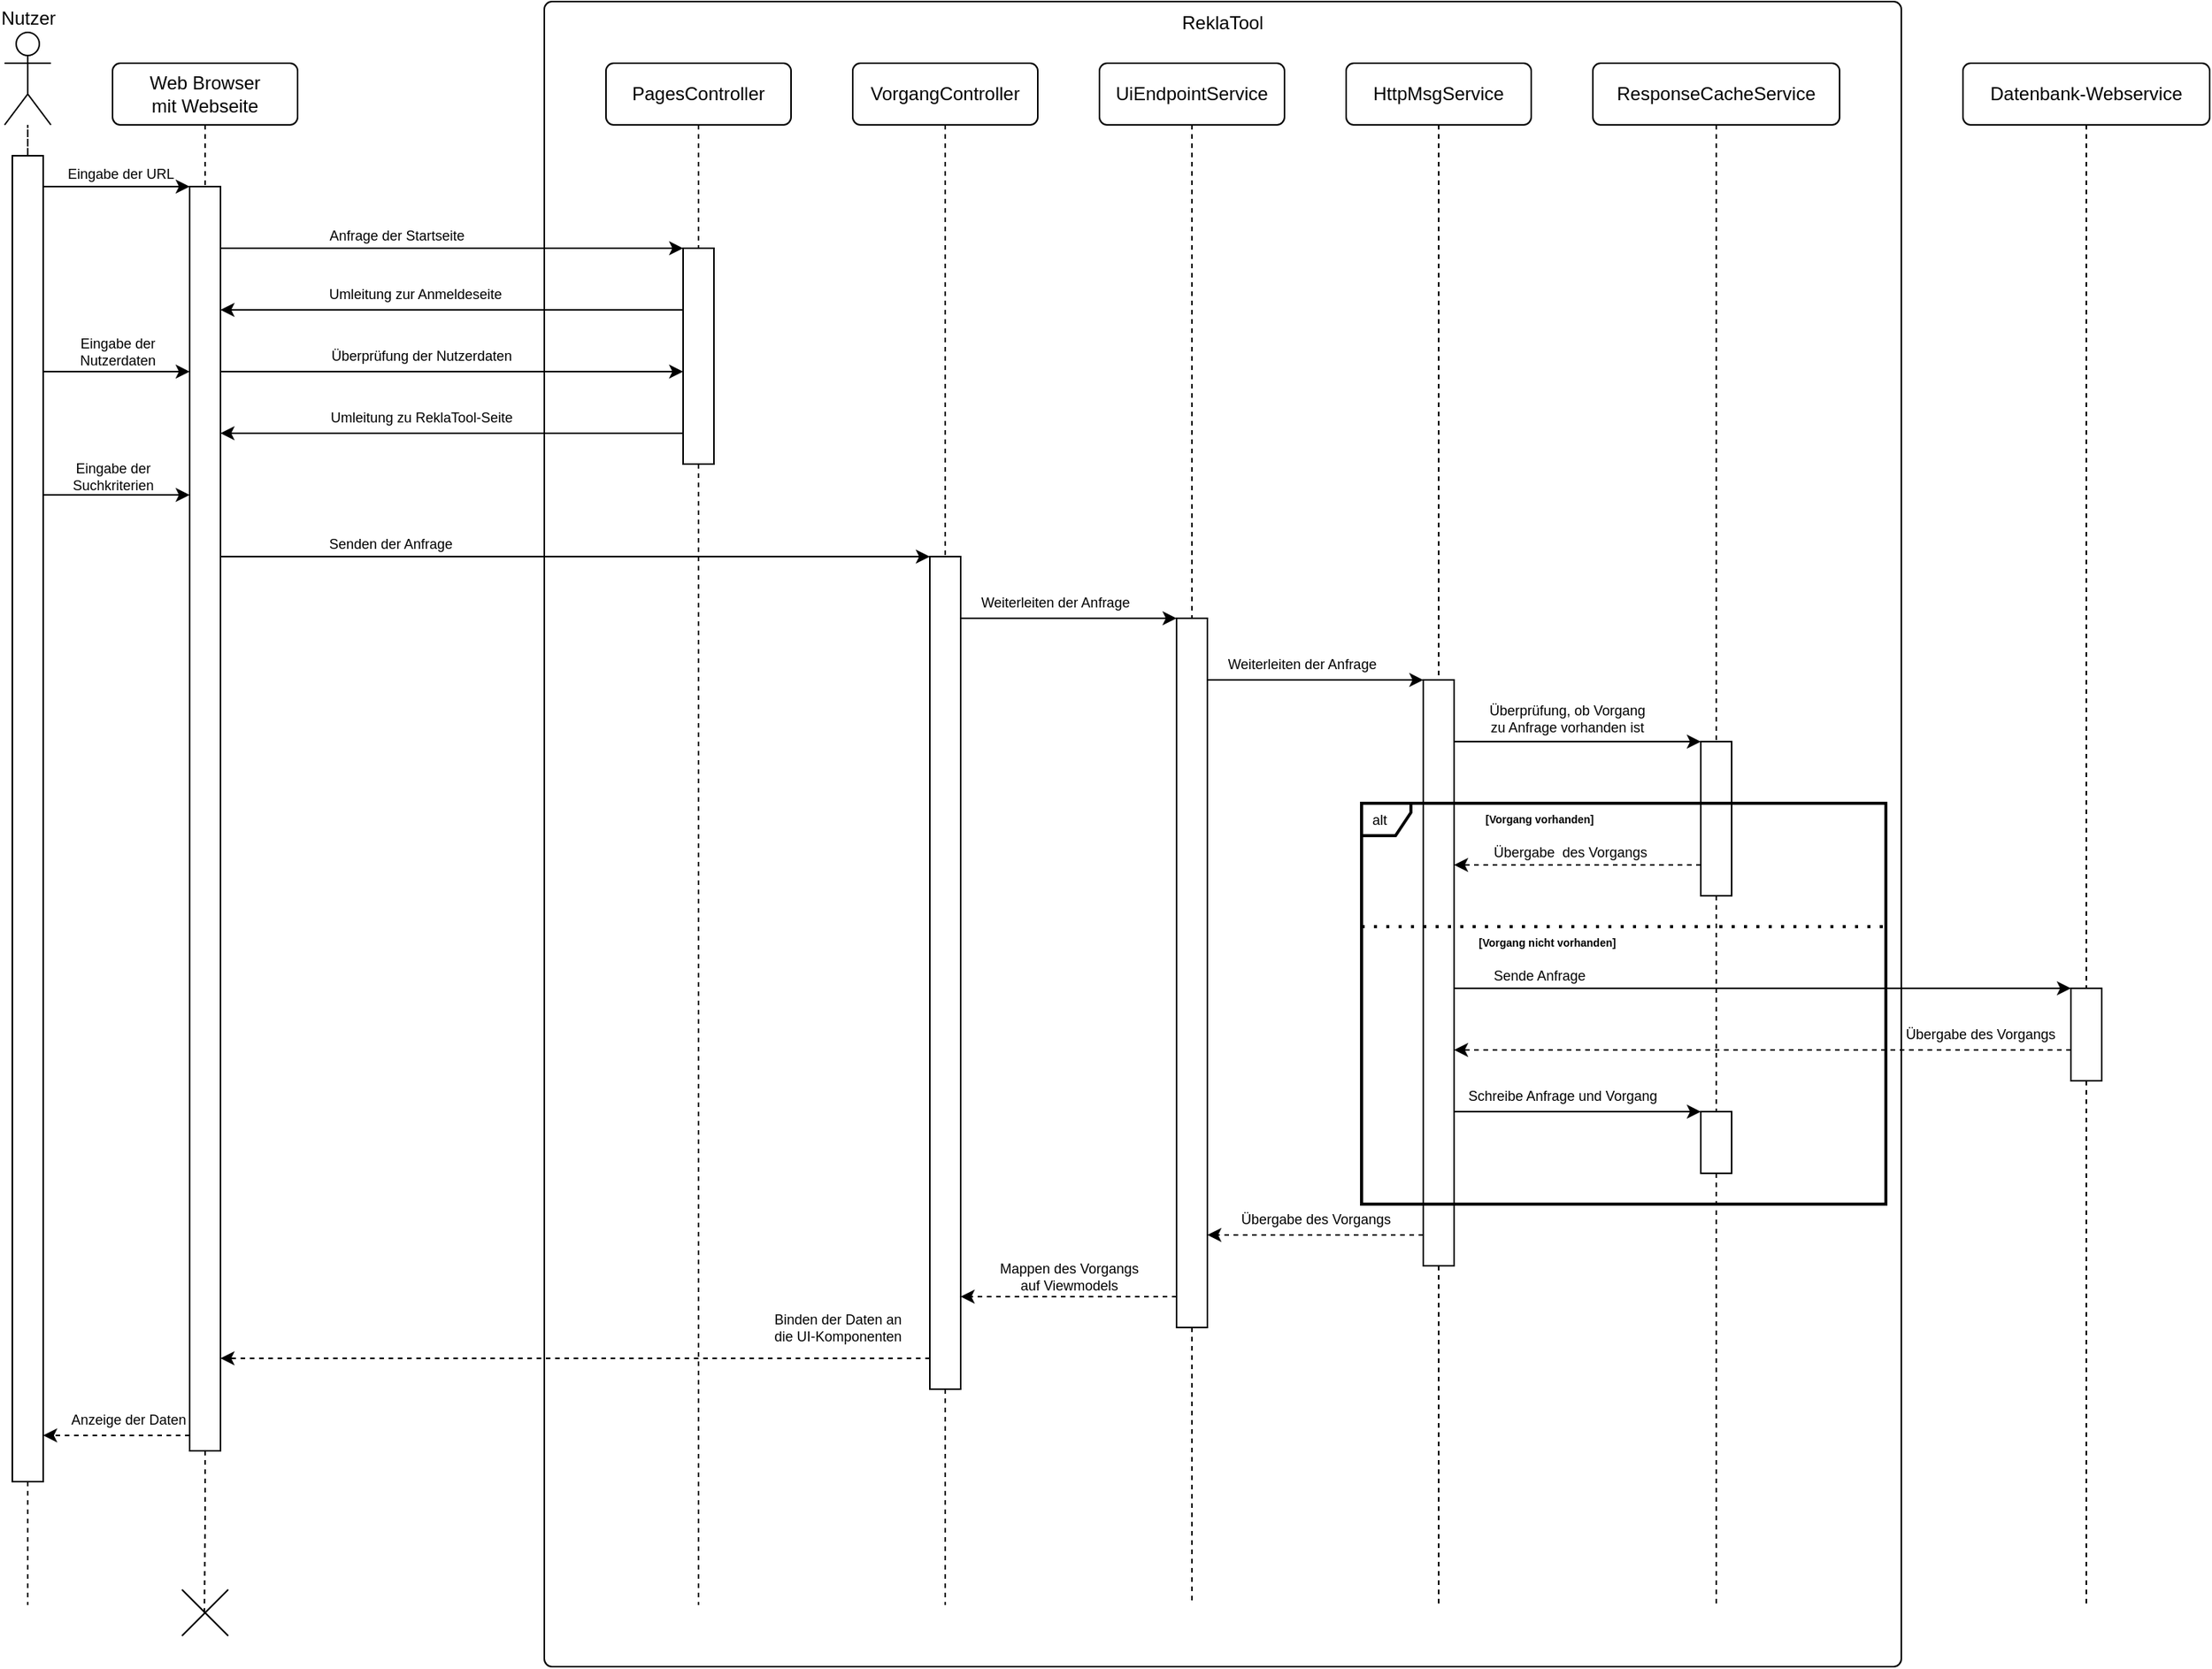 <mxfile version="15.7.3" type="device"><diagram id="YS_gD63XKkQnRy6wM8Ki" name="Seite-1"><mxGraphModel dx="3076" dy="1858" grid="0" gridSize="10" guides="1" tooltips="1" connect="1" arrows="1" fold="1" page="0" pageScale="1" pageWidth="827" pageHeight="1169" math="0" shadow="0"><root><mxCell id="0"/><mxCell id="1" parent="0"/><mxCell id="5qftviZ8no8Ocu3_eQOu-8" value="ReklaTool" style="rounded=1;whiteSpace=wrap;html=1;verticalAlign=top;fillColor=none;absoluteArcSize=1;arcSize=10;movable=1;resizable=1;rotatable=1;deletable=1;editable=1;connectable=0;" vertex="1" parent="1"><mxGeometry x="400" y="240" width="880" height="1080" as="geometry"/></mxCell><mxCell id="5qftviZ8no8Ocu3_eQOu-5" value="Nutzer" style="shape=umlActor;verticalLabelPosition=top;verticalAlign=bottom;html=1;labelPosition=center;align=center;" vertex="1" parent="1"><mxGeometry x="50" y="260" width="30" height="60" as="geometry"/></mxCell><mxCell id="5qftviZ8no8Ocu3_eQOu-6" value="Web Browser&lt;br&gt;mit Webseite" style="rounded=1;whiteSpace=wrap;html=1;absoluteArcSize=1;arcSize=10;imageVerticalAlign=top;" vertex="1" parent="1"><mxGeometry x="120" y="280" width="120" height="40" as="geometry"/></mxCell><mxCell id="5qftviZ8no8Ocu3_eQOu-7" value="VorgangController" style="rounded=1;whiteSpace=wrap;html=1;absoluteArcSize=1;arcSize=10;" vertex="1" parent="1"><mxGeometry x="600" y="280" width="120" height="40" as="geometry"/></mxCell><mxCell id="5qftviZ8no8Ocu3_eQOu-17" style="edgeStyle=orthogonalEdgeStyle;rounded=0;orthogonalLoop=1;jettySize=auto;html=1;dashed=1;endArrow=none;endFill=0;startArrow=none;" edge="1" parent="1" source="5qftviZ8no8Ocu3_eQOu-62"><mxGeometry relative="1" as="geometry"><mxPoint x="820" y="1280" as="targetPoint"/></mxGeometry></mxCell><mxCell id="5qftviZ8no8Ocu3_eQOu-9" value="UiEndpointService" style="rounded=1;whiteSpace=wrap;html=1;absoluteArcSize=1;arcSize=10;" vertex="1" parent="1"><mxGeometry x="760" y="280" width="120" height="40" as="geometry"/></mxCell><mxCell id="5qftviZ8no8Ocu3_eQOu-18" style="edgeStyle=orthogonalEdgeStyle;rounded=0;orthogonalLoop=1;jettySize=auto;html=1;dashed=1;endArrow=none;endFill=0;startArrow=none;" edge="1" parent="1" source="5qftviZ8no8Ocu3_eQOu-66"><mxGeometry relative="1" as="geometry"><mxPoint x="980" y="1280" as="targetPoint"/></mxGeometry></mxCell><mxCell id="5qftviZ8no8Ocu3_eQOu-10" value="HttpMsgService" style="rounded=1;whiteSpace=wrap;html=1;absoluteArcSize=1;arcSize=10;" vertex="1" parent="1"><mxGeometry x="920" y="280" width="120" height="40" as="geometry"/></mxCell><mxCell id="5qftviZ8no8Ocu3_eQOu-19" style="edgeStyle=orthogonalEdgeStyle;rounded=0;orthogonalLoop=1;jettySize=auto;html=1;dashed=1;endArrow=none;endFill=0;startArrow=none;" edge="1" parent="1" source="5qftviZ8no8Ocu3_eQOu-70"><mxGeometry relative="1" as="geometry"><mxPoint x="1160" y="1280" as="targetPoint"/></mxGeometry></mxCell><mxCell id="5qftviZ8no8Ocu3_eQOu-11" value="ResponseCacheService" style="rounded=1;whiteSpace=wrap;html=1;absoluteArcSize=1;arcSize=10;" vertex="1" parent="1"><mxGeometry x="1080" y="280" width="160" height="40" as="geometry"/></mxCell><mxCell id="5qftviZ8no8Ocu3_eQOu-20" style="edgeStyle=orthogonalEdgeStyle;rounded=0;orthogonalLoop=1;jettySize=auto;html=1;dashed=1;endArrow=none;endFill=0;startArrow=none;" edge="1" parent="1" source="5qftviZ8no8Ocu3_eQOu-83"><mxGeometry relative="1" as="geometry"><mxPoint x="1400" y="1280" as="targetPoint"/></mxGeometry></mxCell><mxCell id="5qftviZ8no8Ocu3_eQOu-13" value="Datenbank-Webservice" style="rounded=1;whiteSpace=wrap;html=1;absoluteArcSize=1;arcSize=10;" vertex="1" parent="1"><mxGeometry x="1320" y="280" width="160" height="40" as="geometry"/></mxCell><mxCell id="5qftviZ8no8Ocu3_eQOu-33" style="edgeStyle=orthogonalEdgeStyle;rounded=0;orthogonalLoop=1;jettySize=auto;html=1;entryX=0.987;entryY=0.03;entryDx=0;entryDy=0;endArrow=none;endFill=0;startArrow=classic;startFill=1;entryPerimeter=0;exitX=0;exitY=0;exitDx=0;exitDy=0;" edge="1" parent="1" source="5qftviZ8no8Ocu3_eQOu-21" target="5qftviZ8no8Ocu3_eQOu-31"><mxGeometry relative="1" as="geometry"><mxPoint x="160" y="370" as="sourcePoint"/><Array as="points"><mxPoint x="75" y="360"/></Array></mxGeometry></mxCell><mxCell id="5qftviZ8no8Ocu3_eQOu-36" value="Eingabe der URL" style="edgeLabel;html=1;align=center;verticalAlign=middle;resizable=0;points=[];labelBackgroundColor=none;fontSize=9;" vertex="1" connectable="0" parent="5qftviZ8no8Ocu3_eQOu-33"><mxGeometry x="0.283" relative="1" as="geometry"><mxPoint x="20" y="-8" as="offset"/></mxGeometry></mxCell><mxCell id="5qftviZ8no8Ocu3_eQOu-45" style="edgeStyle=orthogonalEdgeStyle;rounded=0;orthogonalLoop=1;jettySize=auto;html=1;fontSize=9;startArrow=none;startFill=0;endArrow=classic;endFill=1;" edge="1" parent="1" source="5qftviZ8no8Ocu3_eQOu-21" target="5qftviZ8no8Ocu3_eQOu-28"><mxGeometry relative="1" as="geometry"><Array as="points"><mxPoint x="430" y="600"/><mxPoint x="430" y="600"/></Array></mxGeometry></mxCell><mxCell id="5qftviZ8no8Ocu3_eQOu-46" value="Senden der Anfrage" style="edgeLabel;html=1;align=center;verticalAlign=middle;resizable=0;points=[];fontSize=9;" vertex="1" connectable="0" parent="5qftviZ8no8Ocu3_eQOu-45"><mxGeometry x="-0.836" relative="1" as="geometry"><mxPoint x="72" y="-8" as="offset"/></mxGeometry></mxCell><mxCell id="5qftviZ8no8Ocu3_eQOu-53" style="edgeStyle=orthogonalEdgeStyle;rounded=0;orthogonalLoop=1;jettySize=auto;html=1;fontSize=9;startArrow=none;startFill=0;endArrow=classic;endFill=1;" edge="1" parent="1" source="5qftviZ8no8Ocu3_eQOu-21" target="5qftviZ8no8Ocu3_eQOu-50"><mxGeometry relative="1" as="geometry"><Array as="points"><mxPoint x="320" y="400"/><mxPoint x="320" y="400"/></Array></mxGeometry></mxCell><mxCell id="5qftviZ8no8Ocu3_eQOu-54" value="Anfrage der Startseite" style="edgeLabel;html=1;align=center;verticalAlign=middle;resizable=0;points=[];fontSize=9;" vertex="1" connectable="0" parent="5qftviZ8no8Ocu3_eQOu-53"><mxGeometry x="-0.815" relative="1" as="geometry"><mxPoint x="86" y="-8" as="offset"/></mxGeometry></mxCell><mxCell id="5qftviZ8no8Ocu3_eQOu-57" style="edgeStyle=orthogonalEdgeStyle;rounded=0;orthogonalLoop=1;jettySize=auto;html=1;fontSize=9;startArrow=none;startFill=0;endArrow=classic;endFill=1;" edge="1" parent="1" source="5qftviZ8no8Ocu3_eQOu-21" target="5qftviZ8no8Ocu3_eQOu-50"><mxGeometry relative="1" as="geometry"><Array as="points"><mxPoint x="460" y="480"/><mxPoint x="460" y="480"/></Array></mxGeometry></mxCell><mxCell id="5qftviZ8no8Ocu3_eQOu-58" value="Überprüfung der Nutzerdaten" style="edgeLabel;html=1;align=center;verticalAlign=middle;resizable=0;points=[];fontSize=9;" vertex="1" connectable="0" parent="5qftviZ8no8Ocu3_eQOu-57"><mxGeometry x="-0.411" relative="1" as="geometry"><mxPoint x="41" y="-10" as="offset"/></mxGeometry></mxCell><mxCell id="5qftviZ8no8Ocu3_eQOu-101" style="edgeStyle=orthogonalEdgeStyle;rounded=0;orthogonalLoop=1;jettySize=auto;html=1;dashed=1;fontSize=9;startArrow=none;startFill=0;endArrow=classic;endFill=1;" edge="1" parent="1" source="5qftviZ8no8Ocu3_eQOu-21" target="5qftviZ8no8Ocu3_eQOu-31"><mxGeometry relative="1" as="geometry"><Array as="points"><mxPoint x="120" y="1170"/><mxPoint x="120" y="1170"/></Array></mxGeometry></mxCell><mxCell id="5qftviZ8no8Ocu3_eQOu-102" value="Anzeige der Daten" style="edgeLabel;html=1;align=center;verticalAlign=middle;resizable=0;points=[];fontSize=9;" vertex="1" connectable="0" parent="5qftviZ8no8Ocu3_eQOu-101"><mxGeometry x="0.14" y="-2" relative="1" as="geometry"><mxPoint x="14" y="-8" as="offset"/></mxGeometry></mxCell><mxCell id="5qftviZ8no8Ocu3_eQOu-21" value="" style="rounded=0;whiteSpace=wrap;html=1;fillColor=default;verticalAlign=top;" vertex="1" parent="1"><mxGeometry x="170" y="360" width="20" height="820" as="geometry"/></mxCell><mxCell id="5qftviZ8no8Ocu3_eQOu-24" value="" style="edgeStyle=orthogonalEdgeStyle;rounded=0;orthogonalLoop=1;jettySize=auto;html=1;dashed=1;endArrow=none;endFill=0;" edge="1" parent="1" source="5qftviZ8no8Ocu3_eQOu-6" target="5qftviZ8no8Ocu3_eQOu-21"><mxGeometry relative="1" as="geometry"><mxPoint x="178" y="880" as="targetPoint"/><mxPoint x="178" y="320" as="sourcePoint"/></mxGeometry></mxCell><mxCell id="5qftviZ8no8Ocu3_eQOu-26" value="" style="shape=umlDestroy;rounded=1;fillColor=default;verticalAlign=top;" vertex="1" parent="1"><mxGeometry x="165" y="1270" width="30" height="30" as="geometry"/></mxCell><mxCell id="5qftviZ8no8Ocu3_eQOu-27" value="" style="edgeStyle=orthogonalEdgeStyle;rounded=0;orthogonalLoop=1;jettySize=auto;html=1;dashed=1;endArrow=none;endFill=0;entryX=0.485;entryY=0.555;entryDx=0;entryDy=0;entryPerimeter=0;" edge="1" parent="1" source="5qftviZ8no8Ocu3_eQOu-21" target="5qftviZ8no8Ocu3_eQOu-26"><mxGeometry relative="1" as="geometry"><mxPoint x="180" y="880" as="targetPoint"/><mxPoint x="180" y="690" as="sourcePoint"/></mxGeometry></mxCell><mxCell id="5qftviZ8no8Ocu3_eQOu-64" style="edgeStyle=orthogonalEdgeStyle;rounded=0;orthogonalLoop=1;jettySize=auto;html=1;fontSize=9;startArrow=none;startFill=0;endArrow=classic;endFill=1;" edge="1" parent="1" source="5qftviZ8no8Ocu3_eQOu-28" target="5qftviZ8no8Ocu3_eQOu-62"><mxGeometry relative="1" as="geometry"><Array as="points"><mxPoint x="730" y="640"/><mxPoint x="730" y="640"/></Array></mxGeometry></mxCell><mxCell id="5qftviZ8no8Ocu3_eQOu-65" value="Weiterleiten der Anfrage" style="edgeLabel;html=1;align=center;verticalAlign=middle;resizable=0;points=[];fontSize=9;" vertex="1" connectable="0" parent="5qftviZ8no8Ocu3_eQOu-64"><mxGeometry x="-0.736" relative="1" as="geometry"><mxPoint x="42" y="-10" as="offset"/></mxGeometry></mxCell><mxCell id="5qftviZ8no8Ocu3_eQOu-98" style="edgeStyle=orthogonalEdgeStyle;rounded=0;orthogonalLoop=1;jettySize=auto;html=1;dashed=1;fontSize=9;startArrow=none;startFill=0;endArrow=none;endFill=0;" edge="1" parent="1" source="5qftviZ8no8Ocu3_eQOu-28"><mxGeometry relative="1" as="geometry"><mxPoint x="660" y="1280" as="targetPoint"/></mxGeometry></mxCell><mxCell id="5qftviZ8no8Ocu3_eQOu-99" style="edgeStyle=orthogonalEdgeStyle;rounded=0;orthogonalLoop=1;jettySize=auto;html=1;dashed=1;fontSize=9;startArrow=none;startFill=0;endArrow=classic;endFill=1;" edge="1" parent="1" source="5qftviZ8no8Ocu3_eQOu-28" target="5qftviZ8no8Ocu3_eQOu-21"><mxGeometry relative="1" as="geometry"><Array as="points"><mxPoint x="310" y="1120"/><mxPoint x="310" y="1120"/></Array></mxGeometry></mxCell><mxCell id="5qftviZ8no8Ocu3_eQOu-100" value="Binden der Daten an &lt;br&gt;die UI-Komponenten" style="edgeLabel;html=1;align=center;verticalAlign=middle;resizable=0;points=[];fontSize=9;" vertex="1" connectable="0" parent="5qftviZ8no8Ocu3_eQOu-99"><mxGeometry x="0.352" y="2" relative="1" as="geometry"><mxPoint x="251" y="-22" as="offset"/></mxGeometry></mxCell><mxCell id="5qftviZ8no8Ocu3_eQOu-28" value="" style="rounded=0;whiteSpace=wrap;html=1;fillColor=default;verticalAlign=top;" vertex="1" parent="1"><mxGeometry x="650" y="600" width="20" height="540" as="geometry"/></mxCell><mxCell id="5qftviZ8no8Ocu3_eQOu-29" value="" style="edgeStyle=orthogonalEdgeStyle;rounded=0;orthogonalLoop=1;jettySize=auto;html=1;dashed=1;endArrow=none;endFill=0;" edge="1" parent="1" source="5qftviZ8no8Ocu3_eQOu-7" target="5qftviZ8no8Ocu3_eQOu-28"><mxGeometry relative="1" as="geometry"><mxPoint x="660" y="880" as="targetPoint"/><mxPoint x="660" y="320" as="sourcePoint"/></mxGeometry></mxCell><mxCell id="5qftviZ8no8Ocu3_eQOu-34" style="edgeStyle=orthogonalEdgeStyle;rounded=0;orthogonalLoop=1;jettySize=auto;html=1;exitX=0.5;exitY=0;exitDx=0;exitDy=0;dashed=1;endArrow=none;endFill=0;" edge="1" parent="1" source="5qftviZ8no8Ocu3_eQOu-31" target="5qftviZ8no8Ocu3_eQOu-5"><mxGeometry relative="1" as="geometry"/></mxCell><mxCell id="5qftviZ8no8Ocu3_eQOu-39" style="edgeStyle=orthogonalEdgeStyle;rounded=0;orthogonalLoop=1;jettySize=auto;html=1;fontSize=9;startArrow=none;startFill=0;endArrow=classic;endFill=1;" edge="1" parent="1" source="5qftviZ8no8Ocu3_eQOu-31" target="5qftviZ8no8Ocu3_eQOu-21"><mxGeometry relative="1" as="geometry"><Array as="points"><mxPoint x="120" y="480"/><mxPoint x="120" y="480"/></Array></mxGeometry></mxCell><mxCell id="5qftviZ8no8Ocu3_eQOu-40" value="Eingabe der &lt;br&gt;Nutzerdaten" style="edgeLabel;html=1;align=center;verticalAlign=middle;resizable=0;points=[];fontSize=9;" vertex="1" connectable="0" parent="5qftviZ8no8Ocu3_eQOu-39"><mxGeometry x="-0.876" relative="1" as="geometry"><mxPoint x="42" y="-13" as="offset"/></mxGeometry></mxCell><mxCell id="5qftviZ8no8Ocu3_eQOu-43" style="edgeStyle=orthogonalEdgeStyle;rounded=0;orthogonalLoop=1;jettySize=auto;html=1;fontSize=9;startArrow=none;startFill=0;endArrow=classic;endFill=1;" edge="1" parent="1" source="5qftviZ8no8Ocu3_eQOu-31" target="5qftviZ8no8Ocu3_eQOu-21"><mxGeometry relative="1" as="geometry"><Array as="points"><mxPoint x="120" y="560"/><mxPoint x="120" y="560"/></Array></mxGeometry></mxCell><mxCell id="5qftviZ8no8Ocu3_eQOu-44" value="Eingabe der &lt;br&gt;Suchkriterien" style="edgeLabel;html=1;align=center;verticalAlign=middle;resizable=0;points=[];fontSize=9;" vertex="1" connectable="0" parent="5qftviZ8no8Ocu3_eQOu-43"><mxGeometry x="-0.756" relative="1" as="geometry"><mxPoint x="33" y="-12" as="offset"/></mxGeometry></mxCell><mxCell id="5qftviZ8no8Ocu3_eQOu-103" style="edgeStyle=orthogonalEdgeStyle;rounded=0;orthogonalLoop=1;jettySize=auto;html=1;dashed=1;fontSize=9;startArrow=none;startFill=0;endArrow=none;endFill=0;" edge="1" parent="1" source="5qftviZ8no8Ocu3_eQOu-31"><mxGeometry relative="1" as="geometry"><mxPoint x="65" y="1280" as="targetPoint"/></mxGeometry></mxCell><mxCell id="5qftviZ8no8Ocu3_eQOu-31" value="" style="rounded=0;whiteSpace=wrap;html=1;fillColor=default;verticalAlign=top;" vertex="1" parent="1"><mxGeometry x="55" y="340" width="20" height="860" as="geometry"/></mxCell><mxCell id="5qftviZ8no8Ocu3_eQOu-49" style="edgeStyle=orthogonalEdgeStyle;rounded=0;orthogonalLoop=1;jettySize=auto;html=1;fontSize=9;startArrow=none;startFill=0;endArrow=none;endFill=0;dashed=1;" edge="1" parent="1" source="5qftviZ8no8Ocu3_eQOu-50"><mxGeometry relative="1" as="geometry"><mxPoint x="500" y="1280" as="targetPoint"/></mxGeometry></mxCell><mxCell id="5qftviZ8no8Ocu3_eQOu-47" value="PagesController" style="rounded=1;whiteSpace=wrap;html=1;absoluteArcSize=1;arcSize=10;" vertex="1" parent="1"><mxGeometry x="440" y="280" width="120" height="40" as="geometry"/></mxCell><mxCell id="5qftviZ8no8Ocu3_eQOu-55" style="edgeStyle=orthogonalEdgeStyle;rounded=0;orthogonalLoop=1;jettySize=auto;html=1;fontSize=9;startArrow=none;startFill=0;endArrow=classic;endFill=1;" edge="1" parent="1" source="5qftviZ8no8Ocu3_eQOu-50" target="5qftviZ8no8Ocu3_eQOu-21"><mxGeometry relative="1" as="geometry"><Array as="points"><mxPoint x="320" y="440"/><mxPoint x="320" y="440"/></Array></mxGeometry></mxCell><mxCell id="5qftviZ8no8Ocu3_eQOu-56" value="Umleitung zur Anmeldeseite" style="edgeLabel;html=1;align=center;verticalAlign=middle;resizable=0;points=[];fontSize=9;" vertex="1" connectable="0" parent="5qftviZ8no8Ocu3_eQOu-55"><mxGeometry x="-0.8" relative="1" as="geometry"><mxPoint x="-144" y="-10" as="offset"/></mxGeometry></mxCell><mxCell id="5qftviZ8no8Ocu3_eQOu-59" style="edgeStyle=orthogonalEdgeStyle;rounded=0;orthogonalLoop=1;jettySize=auto;html=1;fontSize=9;startArrow=none;startFill=0;endArrow=classic;endFill=1;" edge="1" parent="1" source="5qftviZ8no8Ocu3_eQOu-50" target="5qftviZ8no8Ocu3_eQOu-21"><mxGeometry relative="1" as="geometry"><Array as="points"><mxPoint x="380" y="520"/><mxPoint x="380" y="520"/></Array></mxGeometry></mxCell><mxCell id="5qftviZ8no8Ocu3_eQOu-60" value="Umleitung zu ReklaTool-Seite" style="edgeLabel;html=1;align=center;verticalAlign=middle;resizable=0;points=[];fontSize=9;" vertex="1" connectable="0" parent="5qftviZ8no8Ocu3_eQOu-59"><mxGeometry x="0.404" relative="1" as="geometry"><mxPoint x="40" y="-10" as="offset"/></mxGeometry></mxCell><mxCell id="5qftviZ8no8Ocu3_eQOu-50" value="" style="rounded=0;whiteSpace=wrap;html=1;fillColor=default;verticalAlign=top;" vertex="1" parent="1"><mxGeometry x="490" y="400" width="20" height="140" as="geometry"/></mxCell><mxCell id="5qftviZ8no8Ocu3_eQOu-51" value="" style="edgeStyle=orthogonalEdgeStyle;rounded=0;orthogonalLoop=1;jettySize=auto;html=1;fontSize=9;startArrow=none;startFill=0;endArrow=none;endFill=0;dashed=1;" edge="1" parent="1" source="5qftviZ8no8Ocu3_eQOu-47" target="5qftviZ8no8Ocu3_eQOu-50"><mxGeometry relative="1" as="geometry"><mxPoint x="500.0" y="880" as="targetPoint"/><mxPoint x="500.0" y="320.0" as="sourcePoint"/></mxGeometry></mxCell><mxCell id="5qftviZ8no8Ocu3_eQOu-68" value="" style="edgeStyle=orthogonalEdgeStyle;rounded=0;orthogonalLoop=1;jettySize=auto;html=1;fontSize=9;startArrow=none;startFill=0;endArrow=classic;endFill=1;" edge="1" parent="1" source="5qftviZ8no8Ocu3_eQOu-62"><mxGeometry x="-0.429" y="10" relative="1" as="geometry"><mxPoint x="970" y="680" as="targetPoint"/><Array as="points"><mxPoint x="870" y="680"/><mxPoint x="870" y="680"/></Array><mxPoint as="offset"/></mxGeometry></mxCell><mxCell id="5qftviZ8no8Ocu3_eQOu-69" value="Weiterleiten der Anfrage" style="edgeLabel;html=1;align=center;verticalAlign=middle;resizable=0;points=[];fontSize=9;" vertex="1" connectable="0" parent="5qftviZ8no8Ocu3_eQOu-68"><mxGeometry x="-0.879" relative="1" as="geometry"><mxPoint x="52" y="-10" as="offset"/></mxGeometry></mxCell><mxCell id="5qftviZ8no8Ocu3_eQOu-96" style="edgeStyle=orthogonalEdgeStyle;rounded=0;orthogonalLoop=1;jettySize=auto;html=1;dashed=1;fontSize=9;startArrow=none;startFill=0;endArrow=classic;endFill=1;" edge="1" parent="1" source="5qftviZ8no8Ocu3_eQOu-62"><mxGeometry relative="1" as="geometry"><mxPoint x="670" y="1080" as="targetPoint"/><Array as="points"><mxPoint x="780" y="1080"/><mxPoint x="780" y="1080"/></Array></mxGeometry></mxCell><mxCell id="5qftviZ8no8Ocu3_eQOu-97" value="Mappen des Vorgangs&lt;br&gt;auf Viewmodels" style="edgeLabel;html=1;align=center;verticalAlign=middle;resizable=0;points=[];fontSize=9;" vertex="1" connectable="0" parent="5qftviZ8no8Ocu3_eQOu-96"><mxGeometry x="-0.174" y="1" relative="1" as="geometry"><mxPoint x="-12" y="-14" as="offset"/></mxGeometry></mxCell><mxCell id="5qftviZ8no8Ocu3_eQOu-62" value="" style="rounded=0;whiteSpace=wrap;html=1;fillColor=default;verticalAlign=top;" vertex="1" parent="1"><mxGeometry x="810" y="640" width="20" height="460" as="geometry"/></mxCell><mxCell id="5qftviZ8no8Ocu3_eQOu-63" value="" style="edgeStyle=orthogonalEdgeStyle;rounded=0;orthogonalLoop=1;jettySize=auto;html=1;dashed=1;endArrow=none;endFill=0;" edge="1" parent="1" source="5qftviZ8no8Ocu3_eQOu-9" target="5qftviZ8no8Ocu3_eQOu-62"><mxGeometry relative="1" as="geometry"><mxPoint x="820.0" y="880" as="targetPoint"/><mxPoint x="820.0" y="320" as="sourcePoint"/></mxGeometry></mxCell><mxCell id="5qftviZ8no8Ocu3_eQOu-72" style="edgeStyle=orthogonalEdgeStyle;rounded=0;orthogonalLoop=1;jettySize=auto;html=1;fontSize=9;startArrow=none;startFill=0;endArrow=classic;endFill=1;" edge="1" parent="1" source="5qftviZ8no8Ocu3_eQOu-66"><mxGeometry relative="1" as="geometry"><mxPoint x="1150" y="720" as="targetPoint"/><Array as="points"><mxPoint x="1020" y="720"/><mxPoint x="1020" y="720"/></Array></mxGeometry></mxCell><mxCell id="5qftviZ8no8Ocu3_eQOu-73" value="Überprüfung, ob Vorgang &lt;br&gt;zu Anfrage vorhanden ist" style="edgeLabel;html=1;align=center;verticalAlign=middle;resizable=0;points=[];fontSize=9;" vertex="1" connectable="0" parent="5qftviZ8no8Ocu3_eQOu-72"><mxGeometry x="-0.86" relative="1" as="geometry"><mxPoint x="62" y="-15" as="offset"/></mxGeometry></mxCell><mxCell id="5qftviZ8no8Ocu3_eQOu-86" style="edgeStyle=orthogonalEdgeStyle;rounded=0;orthogonalLoop=1;jettySize=auto;html=1;fontSize=9;startArrow=none;startFill=0;endArrow=classic;endFill=1;" edge="1" parent="1" source="5qftviZ8no8Ocu3_eQOu-66" target="5qftviZ8no8Ocu3_eQOu-83"><mxGeometry relative="1" as="geometry"><Array as="points"><mxPoint x="1340" y="880"/><mxPoint x="1340" y="880"/></Array></mxGeometry></mxCell><mxCell id="5qftviZ8no8Ocu3_eQOu-87" value="Sende Anfrage" style="edgeLabel;html=1;align=center;verticalAlign=middle;resizable=0;points=[];fontSize=9;" vertex="1" connectable="0" parent="5qftviZ8no8Ocu3_eQOu-86"><mxGeometry x="-0.804" y="2" relative="1" as="geometry"><mxPoint x="16" y="-6" as="offset"/></mxGeometry></mxCell><mxCell id="5qftviZ8no8Ocu3_eQOu-91" style="edgeStyle=orthogonalEdgeStyle;rounded=0;orthogonalLoop=1;jettySize=auto;html=1;fontSize=9;startArrow=none;startFill=0;endArrow=classic;endFill=1;exitX=0.995;exitY=0.871;exitDx=0;exitDy=0;exitPerimeter=0;" edge="1" parent="1" source="5qftviZ8no8Ocu3_eQOu-66"><mxGeometry relative="1" as="geometry"><mxPoint x="1000" y="960" as="sourcePoint"/><mxPoint x="1150" y="960" as="targetPoint"/><Array as="points"><mxPoint x="990" y="960"/></Array></mxGeometry></mxCell><mxCell id="5qftviZ8no8Ocu3_eQOu-92" value="Schreibe Anfrage und Vorgang" style="edgeLabel;html=1;align=center;verticalAlign=middle;resizable=0;points=[];fontSize=9;" vertex="1" connectable="0" parent="5qftviZ8no8Ocu3_eQOu-91"><mxGeometry x="-0.63" relative="1" as="geometry"><mxPoint x="70" y="-22" as="offset"/></mxGeometry></mxCell><mxCell id="5qftviZ8no8Ocu3_eQOu-94" style="edgeStyle=orthogonalEdgeStyle;rounded=0;orthogonalLoop=1;jettySize=auto;html=1;fontSize=9;startArrow=none;startFill=0;endArrow=classic;endFill=1;dashed=1;" edge="1" parent="1" source="5qftviZ8no8Ocu3_eQOu-66" target="5qftviZ8no8Ocu3_eQOu-62"><mxGeometry relative="1" as="geometry"><Array as="points"><mxPoint x="870" y="1040"/><mxPoint x="870" y="1040"/></Array></mxGeometry></mxCell><mxCell id="5qftviZ8no8Ocu3_eQOu-95" value="Übergabe des Vorgangs" style="edgeLabel;html=1;align=center;verticalAlign=middle;resizable=0;points=[];fontSize=9;" vertex="1" connectable="0" parent="5qftviZ8no8Ocu3_eQOu-94"><mxGeometry x="0.299" relative="1" as="geometry"><mxPoint x="21" y="-10" as="offset"/></mxGeometry></mxCell><mxCell id="5qftviZ8no8Ocu3_eQOu-66" value="" style="rounded=0;whiteSpace=wrap;html=1;fillColor=default;verticalAlign=top;" vertex="1" parent="1"><mxGeometry x="970" y="680" width="20" height="380" as="geometry"/></mxCell><mxCell id="5qftviZ8no8Ocu3_eQOu-67" value="" style="edgeStyle=orthogonalEdgeStyle;rounded=0;orthogonalLoop=1;jettySize=auto;html=1;dashed=1;endArrow=none;endFill=0;" edge="1" parent="1" source="5qftviZ8no8Ocu3_eQOu-10" target="5qftviZ8no8Ocu3_eQOu-66"><mxGeometry relative="1" as="geometry"><mxPoint x="980.0" y="880" as="targetPoint"/><mxPoint x="980.0" y="320" as="sourcePoint"/></mxGeometry></mxCell><mxCell id="5qftviZ8no8Ocu3_eQOu-80" style="edgeStyle=orthogonalEdgeStyle;rounded=0;orthogonalLoop=1;jettySize=auto;html=1;fontSize=7;startArrow=none;startFill=0;endArrow=classic;endFill=1;dashed=1;" edge="1" parent="1" source="5qftviZ8no8Ocu3_eQOu-70"><mxGeometry relative="1" as="geometry"><mxPoint x="990" y="800" as="targetPoint"/><Array as="points"><mxPoint x="990" y="800"/></Array></mxGeometry></mxCell><mxCell id="5qftviZ8no8Ocu3_eQOu-81" value="Übergabe&amp;nbsp; des Vorgangs" style="edgeLabel;html=1;align=center;verticalAlign=middle;resizable=0;points=[];fontSize=9;" vertex="1" connectable="0" parent="5qftviZ8no8Ocu3_eQOu-80"><mxGeometry x="-0.83" relative="1" as="geometry"><mxPoint x="-72" y="-8" as="offset"/></mxGeometry></mxCell><mxCell id="5qftviZ8no8Ocu3_eQOu-70" value="" style="rounded=0;whiteSpace=wrap;html=1;fillColor=default;verticalAlign=top;" vertex="1" parent="1"><mxGeometry x="1150" y="720" width="20" height="100" as="geometry"/></mxCell><mxCell id="5qftviZ8no8Ocu3_eQOu-71" value="" style="edgeStyle=orthogonalEdgeStyle;rounded=0;orthogonalLoop=1;jettySize=auto;html=1;dashed=1;endArrow=none;endFill=0;" edge="1" parent="1" source="5qftviZ8no8Ocu3_eQOu-11" target="5qftviZ8no8Ocu3_eQOu-70"><mxGeometry relative="1" as="geometry"><mxPoint x="1160" y="1120" as="targetPoint"/><mxPoint x="1160" y="320" as="sourcePoint"/></mxGeometry></mxCell><mxCell id="5qftviZ8no8Ocu3_eQOu-77" value="" style="endArrow=none;dashed=1;html=1;dashPattern=1 3;strokeWidth=2;rounded=0;fontSize=9;movable=1;resizable=1;rotatable=1;deletable=1;editable=1;connectable=1;" edge="1" parent="1"><mxGeometry width="50" height="50" relative="1" as="geometry"><mxPoint x="930" y="840" as="sourcePoint"/><mxPoint x="1270" y="840" as="targetPoint"/></mxGeometry></mxCell><mxCell id="5qftviZ8no8Ocu3_eQOu-78" value="&lt;b&gt;&lt;font style=&quot;font-size: 7px&quot;&gt;[Vorgang vorhanden]&lt;/font&gt;&lt;/b&gt;" style="text;html=1;align=center;verticalAlign=middle;resizable=0;points=[];autosize=1;strokeColor=none;fillColor=none;fontSize=9;" vertex="1" parent="1"><mxGeometry x="1000" y="760" width="90" height="20" as="geometry"/></mxCell><mxCell id="5qftviZ8no8Ocu3_eQOu-79" value="&lt;b&gt;&lt;font style=&quot;font-size: 7px&quot;&gt;[Vorgang nicht vorhanden]&lt;/font&gt;&lt;/b&gt;" style="text;html=1;align=center;verticalAlign=middle;resizable=0;points=[];autosize=1;strokeColor=none;fillColor=none;fontSize=9;" vertex="1" parent="1"><mxGeometry x="1000" y="840" width="100" height="20" as="geometry"/></mxCell><mxCell id="5qftviZ8no8Ocu3_eQOu-88" style="edgeStyle=orthogonalEdgeStyle;rounded=0;orthogonalLoop=1;jettySize=auto;html=1;fontSize=9;startArrow=none;startFill=0;endArrow=classic;endFill=1;dashed=1;" edge="1" parent="1" source="5qftviZ8no8Ocu3_eQOu-83"><mxGeometry relative="1" as="geometry"><mxPoint x="990" y="920" as="targetPoint"/><Array as="points"><mxPoint x="1330" y="920"/><mxPoint x="1330" y="920"/></Array></mxGeometry></mxCell><mxCell id="5qftviZ8no8Ocu3_eQOu-89" value="Übergabe des Vorgangs" style="edgeLabel;html=1;align=center;verticalAlign=middle;resizable=0;points=[];fontSize=9;" vertex="1" connectable="0" parent="5qftviZ8no8Ocu3_eQOu-88"><mxGeometry x="-0.562" y="-1" relative="1" as="geometry"><mxPoint x="28" y="-9" as="offset"/></mxGeometry></mxCell><mxCell id="5qftviZ8no8Ocu3_eQOu-83" value="" style="rounded=0;whiteSpace=wrap;html=1;fillColor=default;verticalAlign=top;" vertex="1" parent="1"><mxGeometry x="1390" y="880" width="20" height="60" as="geometry"/></mxCell><mxCell id="5qftviZ8no8Ocu3_eQOu-84" value="" style="edgeStyle=orthogonalEdgeStyle;rounded=0;orthogonalLoop=1;jettySize=auto;html=1;dashed=1;endArrow=none;endFill=0;" edge="1" parent="1" source="5qftviZ8no8Ocu3_eQOu-13" target="5qftviZ8no8Ocu3_eQOu-83"><mxGeometry relative="1" as="geometry"><mxPoint x="1400" y="1120.0" as="targetPoint"/><mxPoint x="1400" y="320" as="sourcePoint"/></mxGeometry></mxCell><mxCell id="5qftviZ8no8Ocu3_eQOu-90" value="" style="rounded=0;whiteSpace=wrap;html=1;fillColor=default;verticalAlign=top;" vertex="1" parent="1"><mxGeometry x="1150" y="960" width="20" height="40" as="geometry"/></mxCell><mxCell id="5qftviZ8no8Ocu3_eQOu-75" value="alt" style="shape=umlFrame;whiteSpace=wrap;html=1;width=32;height=21;boundedLbl=1;verticalAlign=middle;align=left;spacingLeft=5;rounded=1;labelBackgroundColor=none;fontSize=9;fillColor=none;connectable=0;strokeWidth=2;movable=1;resizable=1;rotatable=1;deletable=1;editable=1;" vertex="1" parent="1"><mxGeometry x="930" y="760" width="340" height="260" as="geometry"/></mxCell></root></mxGraphModel></diagram></mxfile>